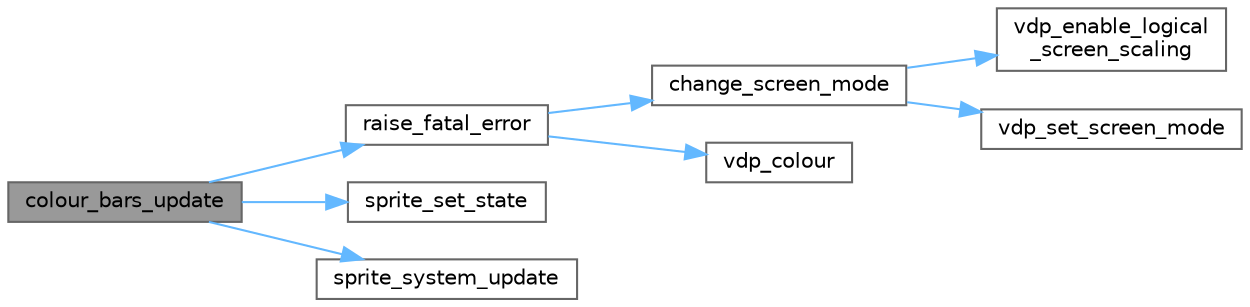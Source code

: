 digraph "colour_bars_update"
{
 // LATEX_PDF_SIZE
  bgcolor="transparent";
  edge [fontname=Helvetica,fontsize=10,labelfontname=Helvetica,labelfontsize=10];
  node [fontname=Helvetica,fontsize=10,shape=box,height=0.2,width=0.4];
  rankdir="LR";
  Node1 [id="Node000001",label="colour_bars_update",height=0.2,width=0.4,color="gray40", fillcolor="grey60", style="filled", fontcolor="black",tooltip=" "];
  Node1 -> Node2 [id="edge1_Node000001_Node000002",color="steelblue1",style="solid",tooltip=" "];
  Node2 [id="Node000002",label="raise_fatal_error",height=0.2,width=0.4,color="grey40", fillcolor="white", style="filled",URL="$error_8c.html#a02a6947e6c74d99d2a9d4cc03a122968",tooltip=" "];
  Node2 -> Node3 [id="edge2_Node000002_Node000003",color="steelblue1",style="solid",tooltip=" "];
  Node3 [id="Node000003",label="change_screen_mode",height=0.2,width=0.4,color="grey40", fillcolor="white", style="filled",URL="$screen_8c.html#a4eb2cdd7711cbbd0d1fb3e2aa6fe653b",tooltip=" "];
  Node3 -> Node4 [id="edge3_Node000003_Node000004",color="steelblue1",style="solid",tooltip=" "];
  Node4 [id="Node000004",label="vdp_enable_logical\l_screen_scaling",height=0.2,width=0.4,color="grey40", fillcolor="white", style="filled",URL="$utils_8c.html#a606aa6336a757ee6ad2f3b446252b486",tooltip="Turn logical screen scaling on and off, where 1=on and 0=off."];
  Node3 -> Node5 [id="edge4_Node000003_Node000005",color="steelblue1",style="solid",tooltip=" "];
  Node5 [id="Node000005",label="vdp_set_screen_mode",height=0.2,width=0.4,color="grey40", fillcolor="white", style="filled",URL="$utils_8c.html#a2468052f8acab5e72b4b28e161cee0d0",tooltip="Changes the current screen mode."];
  Node2 -> Node6 [id="edge5_Node000002_Node000006",color="steelblue1",style="solid",tooltip=" "];
  Node6 [id="Node000006",label="vdp_colour",height=0.2,width=0.4,color="grey40", fillcolor="white", style="filled",URL="$utils_8c.html#ae9960bce2205e56728ef713d34a40206",tooltip="Changes the text colour."];
  Node1 -> Node7 [id="edge6_Node000001_Node000007",color="steelblue1",style="solid",tooltip=" "];
  Node7 [id="Node000007",label="sprite_set_state",height=0.2,width=0.4,color="grey40", fillcolor="white", style="filled",URL="$sprite_8c.html#a194d321f88b5c9a8c830172d8caed89c",tooltip=" "];
  Node1 -> Node8 [id="edge7_Node000001_Node000008",color="steelblue1",style="solid",tooltip=" "];
  Node8 [id="Node000008",label="sprite_system_update",height=0.2,width=0.4,color="grey40", fillcolor="white", style="filled",URL="$sprite_8c.html#a3b3bdcc8ac3999715adbcf3203fac1f9",tooltip=" "];
}
